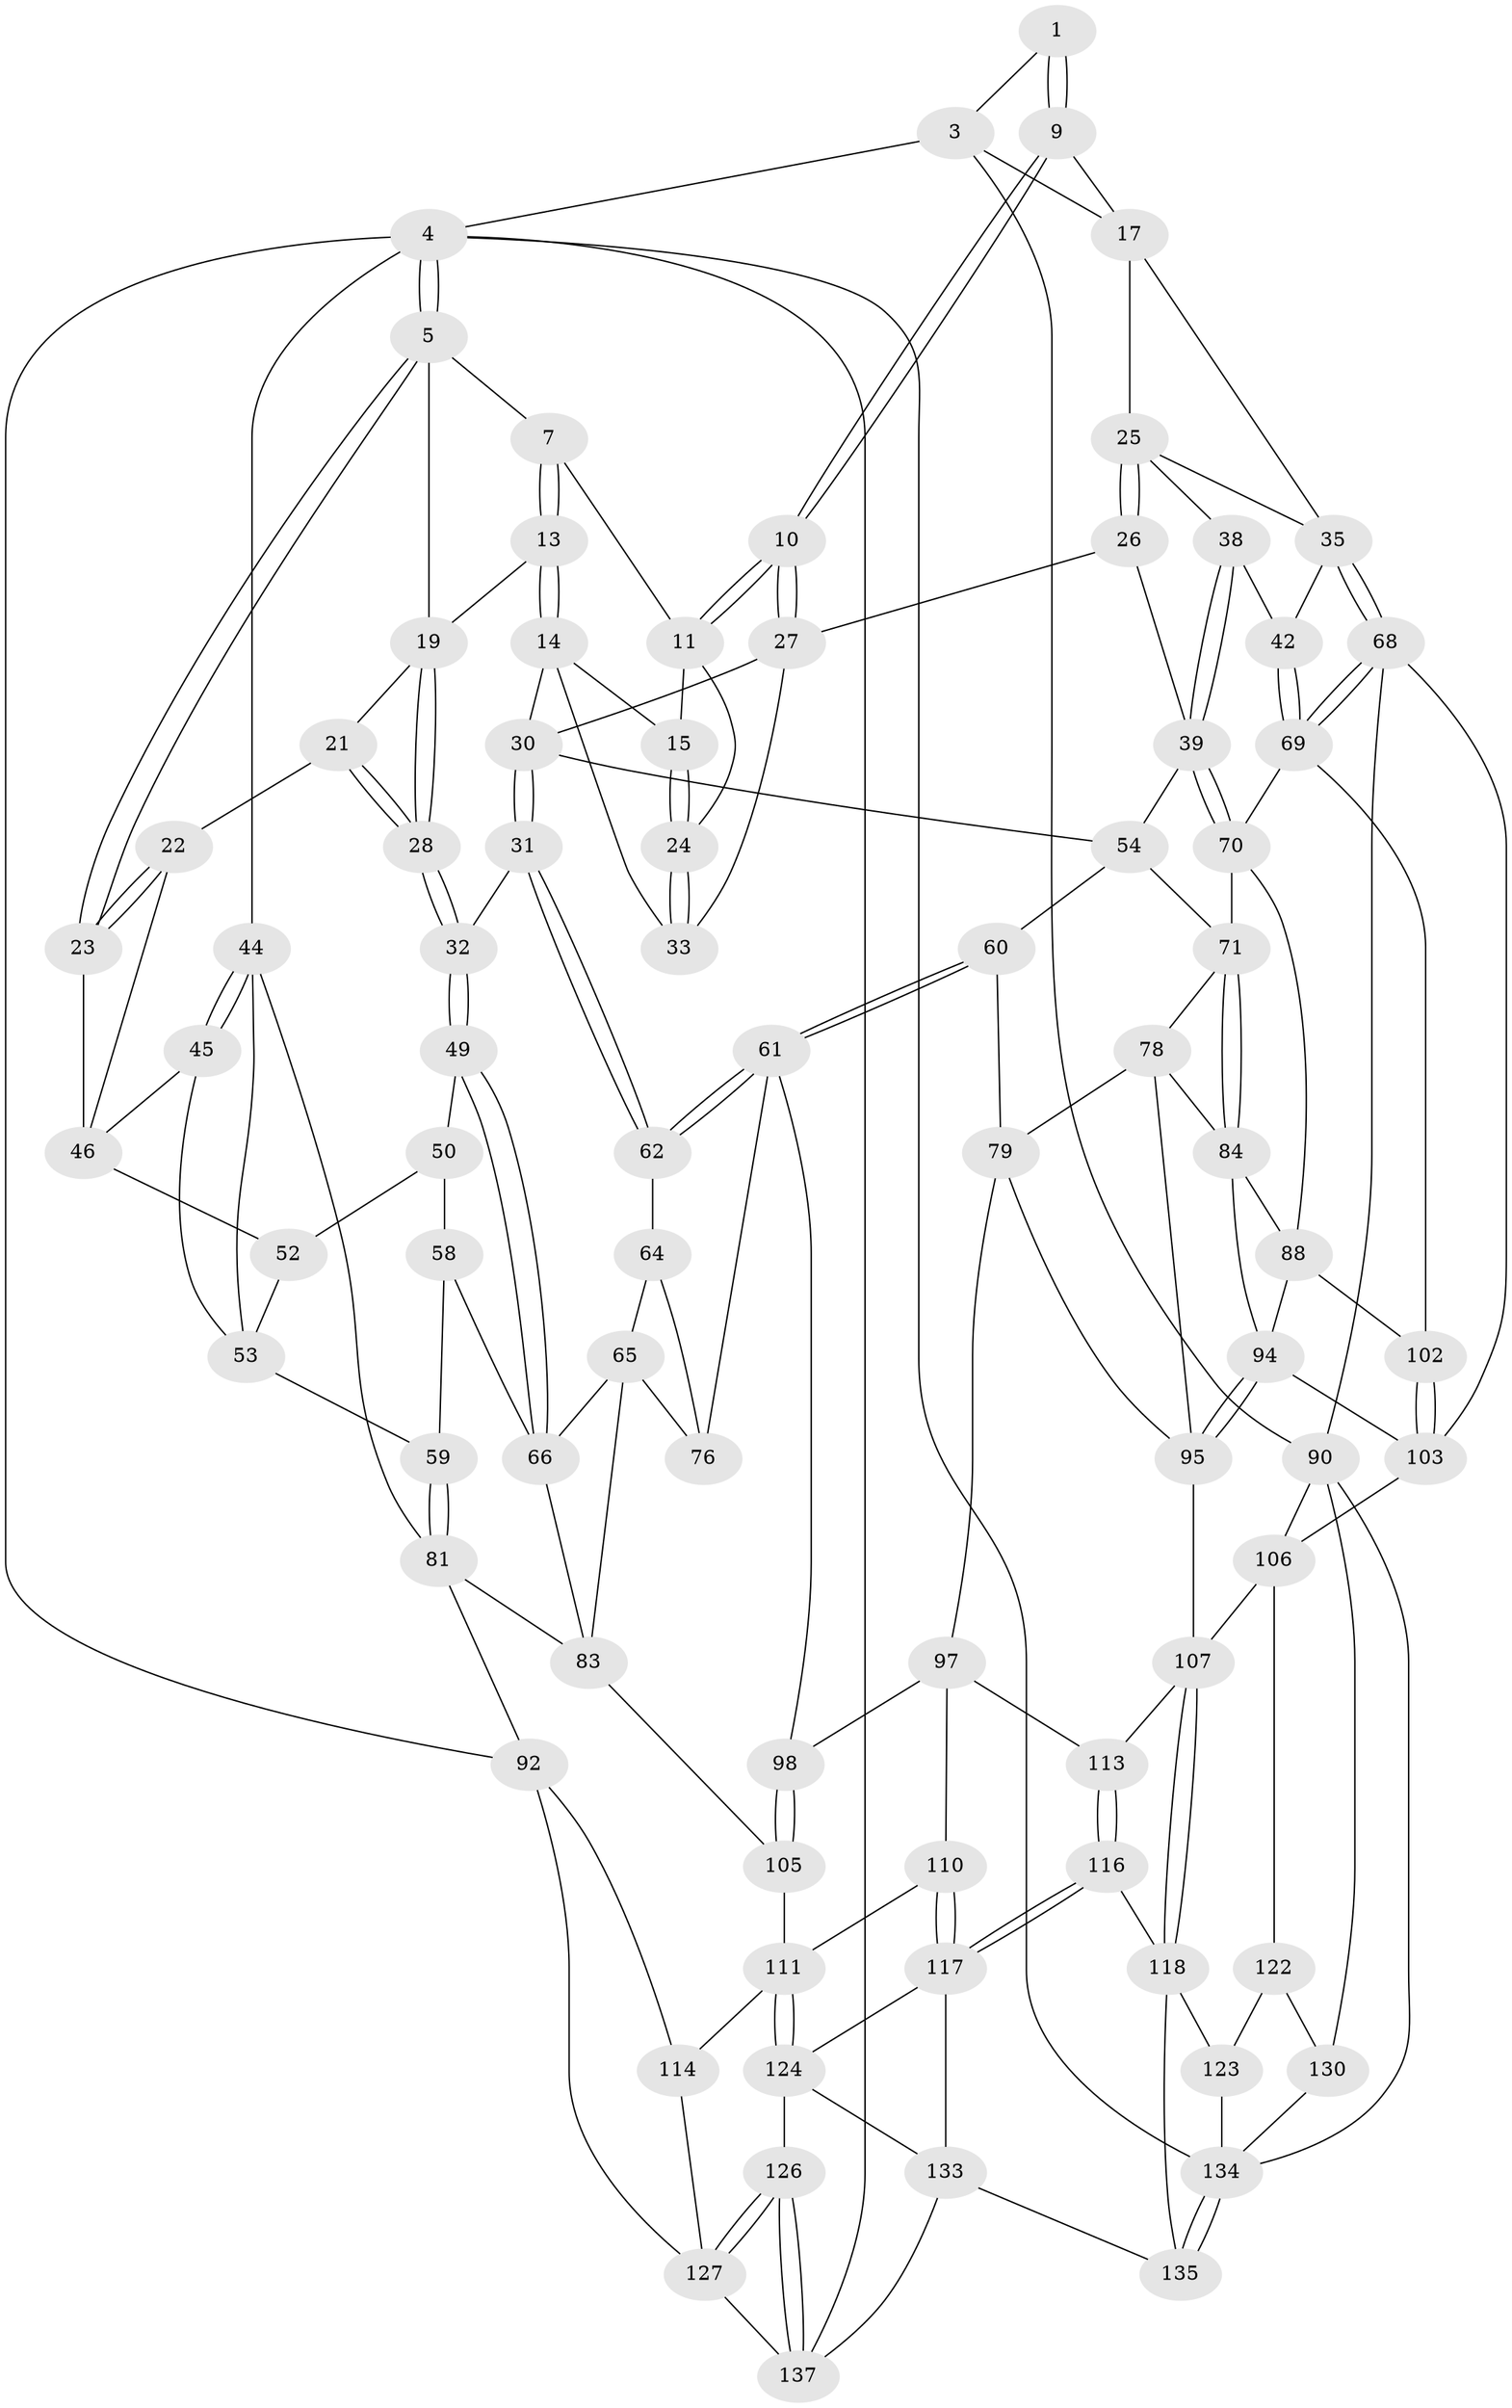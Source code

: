 // Generated by graph-tools (version 1.1) at 2025/24/03/03/25 07:24:35]
// undirected, 84 vertices, 190 edges
graph export_dot {
graph [start="1"]
  node [color=gray90,style=filled];
  1 [pos="+0.6880824637578905+0",super="+2"];
  3 [pos="+1+0"];
  4 [pos="+0+0",super="+93"];
  5 [pos="+0+0",super="+6"];
  7 [pos="+0.32342946582882864+0",super="+8"];
  9 [pos="+0.6594760889599302+0.1308533186727648",super="+16"];
  10 [pos="+0.6512635200338858+0.15450551025418677"];
  11 [pos="+0.6097396888369644+0.1241841210424624",super="+12"];
  13 [pos="+0.4048362169032476+0.07699547056179579"];
  14 [pos="+0.42838509660347035+0.08866776008514202",super="+29"];
  15 [pos="+0.4843968046918841+0.0957821754822633"];
  17 [pos="+0.8396496667389896+0.07496339918522797",super="+18"];
  19 [pos="+0.39569642734891036+0.08530525069409517",super="+20"];
  21 [pos="+0.2472756133287953+0.19663114711432222"];
  22 [pos="+0.18352751778294157+0.20559494978980114"];
  23 [pos="+0.17906177880572188+0.20232100807262537",super="+43"];
  24 [pos="+0.5224236220555071+0.11560168226546465"];
  25 [pos="+0.8291980823671883+0.11127384604565738",super="+37"];
  26 [pos="+0.6895291447631139+0.19108783081091793"];
  27 [pos="+0.673854349973039+0.18531400821444127",super="+34"];
  28 [pos="+0.29446349095977337+0.21364589760448321"];
  30 [pos="+0.39175600385046+0.29488465244043816",super="+41"];
  31 [pos="+0.3748455536088895+0.30009942230791964"];
  32 [pos="+0.3201172310656983+0.25836472907206465"];
  33 [pos="+0.5004194745936097+0.20721318797513252"];
  35 [pos="+1+0.13398674010749487",super="+36"];
  38 [pos="+0.8530803115176361+0.3254961117938459"];
  39 [pos="+0.7834953897349577+0.34557488828448035",super="+40"];
  42 [pos="+0.9017091984309656+0.3264253919609911"];
  44 [pos="+0+0",super="+57"];
  45 [pos="+0+0.1653493841273573",super="+47"];
  46 [pos="+0.07931591798310259+0.2825231546984834",super="+48"];
  49 [pos="+0.2095652813199135+0.3687965021746183"];
  50 [pos="+0.17908981724129736+0.35478359764034895",super="+51"];
  52 [pos="+0.1673189473292354+0.33633166749045373"];
  53 [pos="+0.05712220272280767+0.323553790664269",super="+56"];
  54 [pos="+0.6076049292560046+0.36907889508976977",super="+55"];
  58 [pos="+0.13244590935456355+0.37887360684776206",super="+67"];
  59 [pos="+0.07662643635571355+0.39823512344026707"];
  60 [pos="+0.5418751566548939+0.42134087766280626"];
  61 [pos="+0.42671786086271424+0.453656778822275",super="+75"];
  62 [pos="+0.37271063431845863+0.33755251882633597",super="+63"];
  64 [pos="+0.25980798683300504+0.4215177057102678",super="+77"];
  65 [pos="+0.2548022856116757+0.4221511886216567",super="+86"];
  66 [pos="+0.21811696381051504+0.3857985819587101",super="+80"];
  68 [pos="+1+0.42765543062742534",super="+91"];
  69 [pos="+1+0.4188556059737808",super="+73"];
  70 [pos="+0.7766140452845288+0.36696343048287766",super="+74"];
  71 [pos="+0.7612685752315149+0.3835389513765262",super="+72"];
  76 [pos="+0.37336857496759845+0.5111242521798858"];
  78 [pos="+0.6412213092862162+0.4464688213616503",super="+85"];
  79 [pos="+0.5678729645748312+0.4613118020076131",super="+96"];
  81 [pos="+0.06691159151751001+0.5652518328028633",super="+82"];
  83 [pos="+0.07852711685569257+0.5667462669652858",super="+87"];
  84 [pos="+0.7352063609031065+0.45919164846969696",super="+89"];
  88 [pos="+0.8464880638408429+0.5033935275173738",super="+100"];
  90 [pos="+1+0.8067735154149739",super="+120"];
  92 [pos="+0+0.7370762154616484",super="+115"];
  94 [pos="+0.7792891899498685+0.575221878480934",super="+101"];
  95 [pos="+0.6660371769718865+0.5800549992077003",super="+99"];
  97 [pos="+0.42465614613751135+0.5844555584589487",super="+109"];
  98 [pos="+0.40593856280171114+0.5703913686130322"];
  102 [pos="+0.8889168678072172+0.5293529027338292"];
  103 [pos="+0.8906023341543388+0.6694277631958881",super="+104"];
  105 [pos="+0.22094684554706318+0.6760907327596849"];
  106 [pos="+0.8561396998194118+0.6981019180284297",super="+121"];
  107 [pos="+0.7437226031635247+0.7140289159872623",super="+108"];
  110 [pos="+0.404965774469305+0.773812647573911"];
  111 [pos="+0.25845022022470754+0.7274244004116032",super="+112"];
  113 [pos="+0.5886549386276773+0.6675330919625712"];
  114 [pos="+0.20607057550491611+0.731988623663292"];
  116 [pos="+0.5447888186279769+0.8916121568412967"];
  117 [pos="+0.45564353821343095+0.8492250838196717",super="+128"];
  118 [pos="+0.6970648846391718+0.8526647144517705",super="+119"];
  122 [pos="+0.825104451707809+0.8595870960224256",super="+131"];
  123 [pos="+0.7484480903940419+0.8712423560554717",super="+132"];
  124 [pos="+0.2948425134855835+0.887484993633971",super="+125"];
  126 [pos="+0.2336269394103742+0.9120656116086343"];
  127 [pos="+0.1884231577720104+0.8671357471282902",super="+129"];
  130 [pos="+0.9368006981144943+0.9197720161671357"];
  133 [pos="+0.3222419823511867+1",super="+139"];
  134 [pos="+0.8286004679565824+1",super="+136"];
  135 [pos="+0.5519546727304183+1"];
  137 [pos="+0.10297631482823348+1",super="+138"];
  1 -- 9 [weight=2];
  1 -- 9;
  1 -- 3;
  3 -- 4;
  3 -- 90;
  3 -- 17;
  4 -- 5;
  4 -- 5;
  4 -- 44;
  4 -- 137;
  4 -- 134;
  4 -- 92;
  5 -- 23;
  5 -- 23;
  5 -- 19;
  5 -- 7;
  7 -- 13;
  7 -- 13;
  7 -- 11;
  9 -- 10;
  9 -- 10;
  9 -- 17;
  10 -- 11;
  10 -- 11;
  10 -- 27;
  10 -- 27;
  11 -- 24;
  11 -- 15;
  13 -- 14;
  13 -- 14;
  13 -- 19;
  14 -- 15;
  14 -- 33;
  14 -- 30;
  15 -- 24;
  15 -- 24;
  17 -- 25;
  17 -- 35;
  19 -- 28;
  19 -- 28;
  19 -- 21;
  21 -- 22;
  21 -- 28;
  21 -- 28;
  22 -- 23;
  22 -- 23;
  22 -- 46;
  23 -- 46;
  24 -- 33;
  24 -- 33;
  25 -- 26;
  25 -- 26;
  25 -- 35;
  25 -- 38;
  26 -- 27;
  26 -- 39;
  27 -- 33;
  27 -- 30;
  28 -- 32;
  28 -- 32;
  30 -- 31;
  30 -- 31;
  30 -- 54;
  31 -- 32;
  31 -- 62;
  31 -- 62;
  32 -- 49;
  32 -- 49;
  35 -- 68;
  35 -- 68;
  35 -- 42;
  38 -- 39;
  38 -- 39;
  38 -- 42;
  39 -- 70;
  39 -- 70;
  39 -- 54;
  42 -- 69;
  42 -- 69;
  44 -- 45;
  44 -- 45;
  44 -- 81;
  44 -- 53;
  45 -- 53;
  45 -- 46;
  46 -- 52;
  49 -- 50;
  49 -- 66;
  49 -- 66;
  50 -- 58 [weight=2];
  50 -- 52;
  52 -- 53;
  53 -- 59;
  54 -- 60;
  54 -- 71;
  58 -- 59;
  58 -- 66;
  59 -- 81;
  59 -- 81;
  60 -- 61;
  60 -- 61;
  60 -- 79;
  61 -- 62;
  61 -- 62;
  61 -- 98;
  61 -- 76;
  62 -- 64 [weight=2];
  64 -- 65;
  64 -- 76;
  65 -- 66;
  65 -- 83;
  65 -- 76;
  66 -- 83;
  68 -- 69;
  68 -- 69;
  68 -- 90;
  68 -- 103;
  69 -- 102;
  69 -- 70;
  70 -- 71;
  70 -- 88;
  71 -- 84;
  71 -- 84;
  71 -- 78;
  78 -- 79;
  78 -- 84;
  78 -- 95;
  79 -- 97;
  79 -- 95;
  81 -- 83;
  81 -- 92;
  83 -- 105;
  84 -- 88;
  84 -- 94;
  88 -- 102;
  88 -- 94;
  90 -- 134;
  90 -- 106;
  90 -- 130;
  92 -- 114;
  92 -- 127;
  94 -- 95;
  94 -- 95;
  94 -- 103;
  95 -- 107;
  97 -- 98;
  97 -- 110;
  97 -- 113;
  98 -- 105;
  98 -- 105;
  102 -- 103;
  102 -- 103;
  103 -- 106;
  105 -- 111;
  106 -- 107;
  106 -- 122;
  107 -- 118;
  107 -- 118;
  107 -- 113;
  110 -- 111;
  110 -- 117;
  110 -- 117;
  111 -- 124;
  111 -- 124;
  111 -- 114;
  113 -- 116;
  113 -- 116;
  114 -- 127;
  116 -- 117;
  116 -- 117;
  116 -- 118;
  117 -- 124;
  117 -- 133;
  118 -- 123;
  118 -- 135;
  122 -- 123 [weight=2];
  122 -- 130;
  123 -- 134;
  124 -- 133;
  124 -- 126;
  126 -- 127;
  126 -- 127;
  126 -- 137;
  126 -- 137;
  127 -- 137;
  130 -- 134;
  133 -- 137;
  133 -- 135;
  134 -- 135;
  134 -- 135;
}
